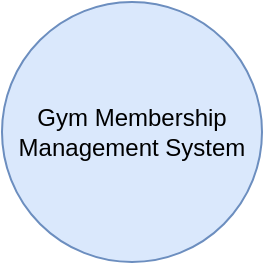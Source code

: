 <mxfile version="23.1.1" type="github">
  <diagram name="Page-1" id="D-mK_oUn_zlg2db3jpQk">
    <mxGraphModel dx="1050" dy="569" grid="1" gridSize="10" guides="1" tooltips="1" connect="1" arrows="1" fold="1" page="1" pageScale="1" pageWidth="850" pageHeight="1100" math="0" shadow="0">
      <root>
        <mxCell id="0" />
        <mxCell id="1" parent="0" />
        <mxCell id="netbdi067x246DmjUttf-1" value="Gym Membership Management System" style="ellipse;whiteSpace=wrap;html=1;aspect=fixed;fillColor=#dae8fc;strokeColor=#6c8ebf;" vertex="1" parent="1">
          <mxGeometry x="380" y="260" width="130" height="130" as="geometry" />
        </mxCell>
      </root>
    </mxGraphModel>
  </diagram>
</mxfile>
